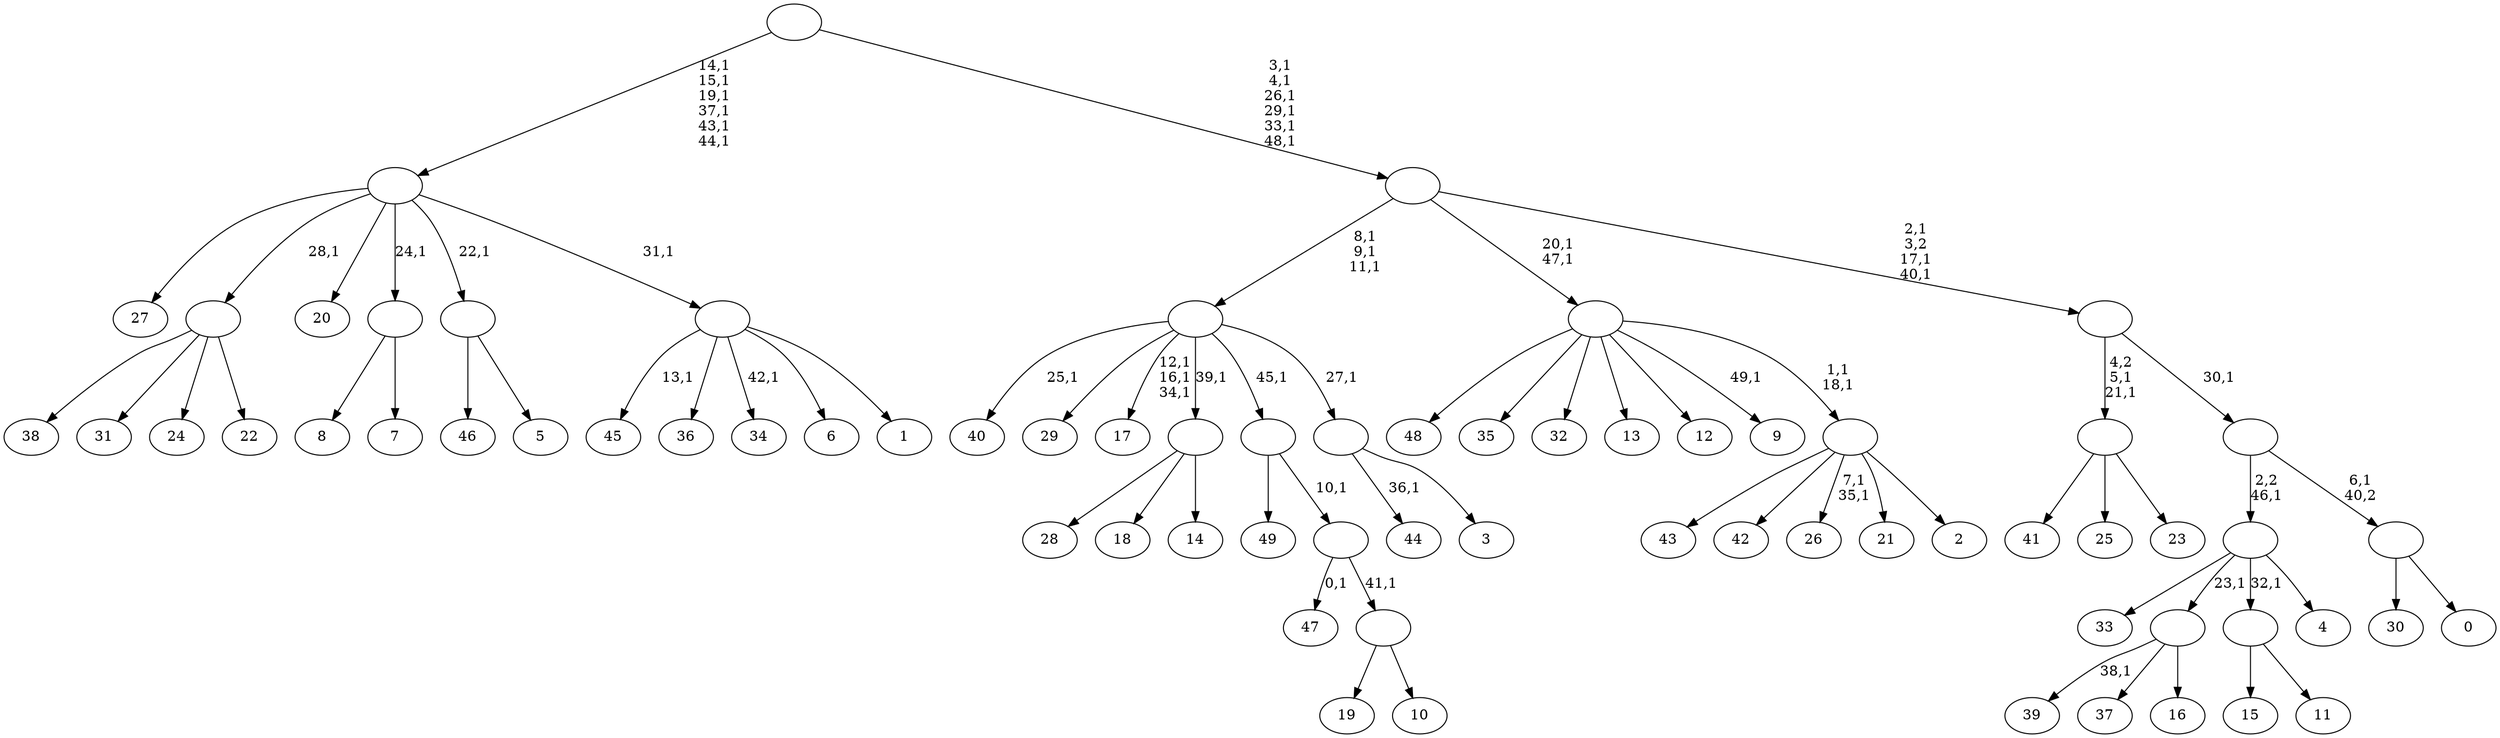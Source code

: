 digraph T {
	100 [label="49"]
	99 [label="48"]
	98 [label="47"]
	96 [label="46"]
	95 [label="45"]
	93 [label="44"]
	91 [label="43"]
	90 [label="42"]
	89 [label="41"]
	88 [label="40"]
	86 [label="39"]
	84 [label="38"]
	83 [label="37"]
	82 [label="36"]
	81 [label="35"]
	80 [label="34"]
	78 [label="33"]
	77 [label="32"]
	76 [label="31"]
	75 [label="30"]
	74 [label="29"]
	73 [label="28"]
	72 [label="27"]
	71 [label="26"]
	68 [label="25"]
	67 [label="24"]
	66 [label="23"]
	65 [label=""]
	63 [label="22"]
	62 [label=""]
	61 [label="21"]
	60 [label="20"]
	59 [label="19"]
	58 [label="18"]
	57 [label="17"]
	53 [label="16"]
	52 [label=""]
	51 [label="15"]
	50 [label="14"]
	49 [label=""]
	48 [label="13"]
	47 [label="12"]
	46 [label="11"]
	45 [label=""]
	44 [label="10"]
	43 [label=""]
	42 [label=""]
	41 [label=""]
	40 [label="9"]
	38 [label="8"]
	37 [label="7"]
	36 [label=""]
	35 [label="6"]
	34 [label="5"]
	33 [label=""]
	32 [label="4"]
	31 [label=""]
	30 [label="3"]
	29 [label=""]
	28 [label=""]
	25 [label="2"]
	24 [label=""]
	22 [label=""]
	20 [label="1"]
	19 [label=""]
	18 [label=""]
	12 [label="0"]
	11 [label=""]
	10 [label=""]
	9 [label=""]
	6 [label=""]
	0 [label=""]
	65 -> 89 [label=""]
	65 -> 68 [label=""]
	65 -> 66 [label=""]
	62 -> 84 [label=""]
	62 -> 76 [label=""]
	62 -> 67 [label=""]
	62 -> 63 [label=""]
	52 -> 86 [label="38,1"]
	52 -> 83 [label=""]
	52 -> 53 [label=""]
	49 -> 73 [label=""]
	49 -> 58 [label=""]
	49 -> 50 [label=""]
	45 -> 51 [label=""]
	45 -> 46 [label=""]
	43 -> 59 [label=""]
	43 -> 44 [label=""]
	42 -> 98 [label="0,1"]
	42 -> 43 [label="41,1"]
	41 -> 100 [label=""]
	41 -> 42 [label="10,1"]
	36 -> 38 [label=""]
	36 -> 37 [label=""]
	33 -> 96 [label=""]
	33 -> 34 [label=""]
	31 -> 78 [label=""]
	31 -> 52 [label="23,1"]
	31 -> 45 [label="32,1"]
	31 -> 32 [label=""]
	29 -> 93 [label="36,1"]
	29 -> 30 [label=""]
	28 -> 57 [label="12,1\n16,1\n34,1"]
	28 -> 88 [label="25,1"]
	28 -> 74 [label=""]
	28 -> 49 [label="39,1"]
	28 -> 41 [label="45,1"]
	28 -> 29 [label="27,1"]
	24 -> 71 [label="7,1\n35,1"]
	24 -> 91 [label=""]
	24 -> 90 [label=""]
	24 -> 61 [label=""]
	24 -> 25 [label=""]
	22 -> 24 [label="1,1\n18,1"]
	22 -> 40 [label="49,1"]
	22 -> 99 [label=""]
	22 -> 81 [label=""]
	22 -> 77 [label=""]
	22 -> 48 [label=""]
	22 -> 47 [label=""]
	19 -> 80 [label="42,1"]
	19 -> 95 [label="13,1"]
	19 -> 82 [label=""]
	19 -> 35 [label=""]
	19 -> 20 [label=""]
	18 -> 72 [label=""]
	18 -> 62 [label="28,1"]
	18 -> 60 [label=""]
	18 -> 36 [label="24,1"]
	18 -> 33 [label="22,1"]
	18 -> 19 [label="31,1"]
	11 -> 75 [label=""]
	11 -> 12 [label=""]
	10 -> 31 [label="2,2\n46,1"]
	10 -> 11 [label="6,1\n40,2"]
	9 -> 65 [label="4,2\n5,1\n21,1"]
	9 -> 10 [label="30,1"]
	6 -> 9 [label="2,1\n3,2\n17,1\n40,1"]
	6 -> 22 [label="20,1\n47,1"]
	6 -> 28 [label="8,1\n9,1\n11,1"]
	0 -> 6 [label="3,1\n4,1\n26,1\n29,1\n33,1\n48,1"]
	0 -> 18 [label="14,1\n15,1\n19,1\n37,1\n43,1\n44,1"]
}
